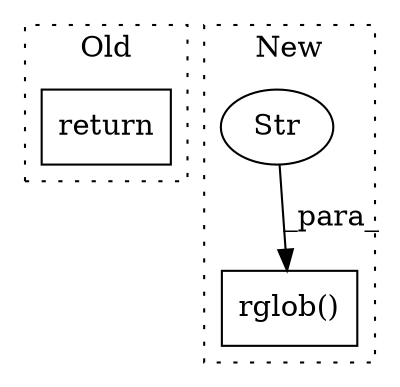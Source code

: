 digraph G {
subgraph cluster0 {
1 [label="return" a="93" s="5438" l="7" shape="box"];
label = "Old";
style="dotted";
}
subgraph cluster1 {
2 [label="rglob()" a="75" s="4681,4710" l="21,1" shape="box"];
3 [label="Str" a="66" s="4702" l="8" shape="ellipse"];
label = "New";
style="dotted";
}
3 -> 2 [label="_para_"];
}